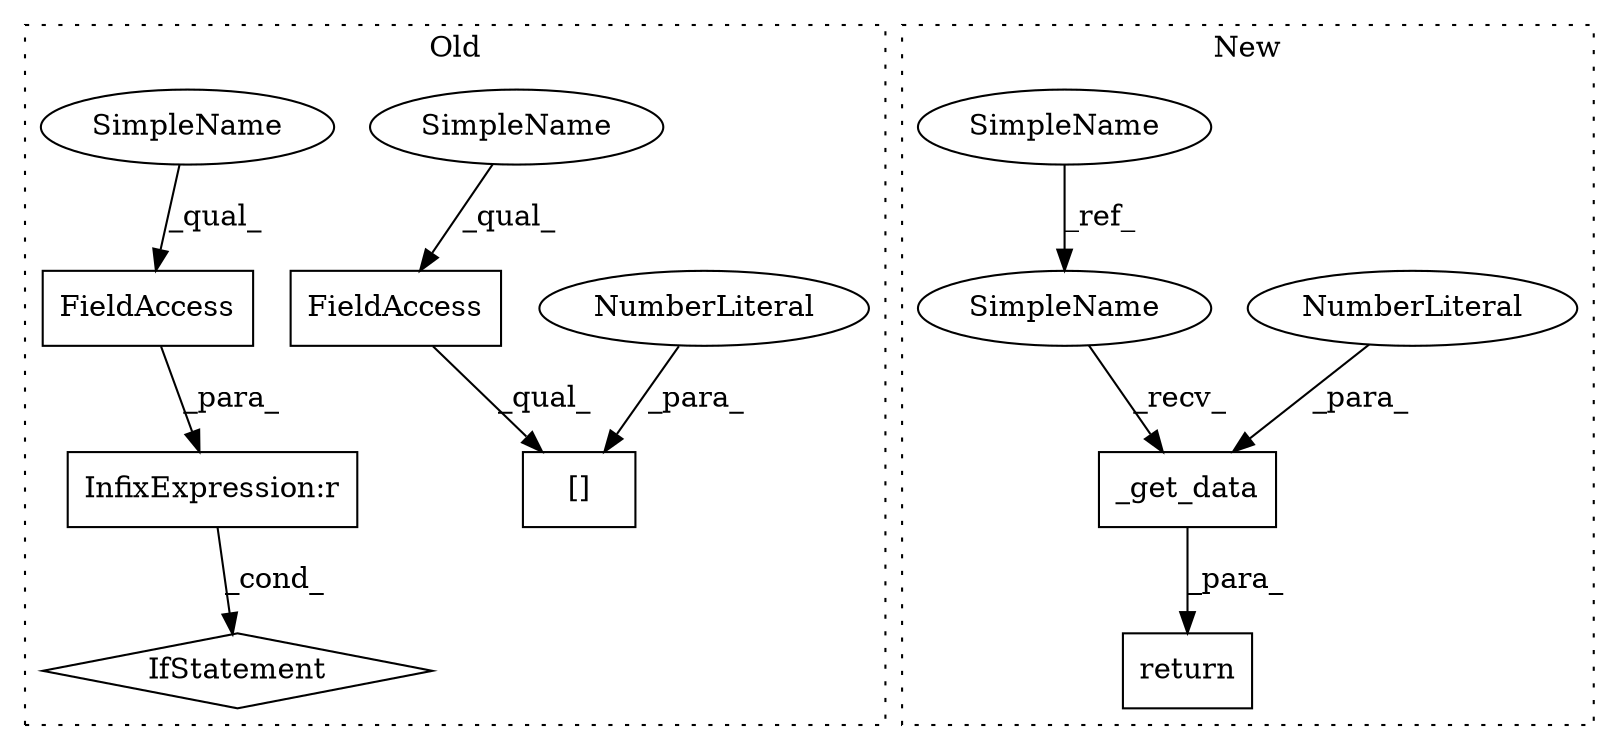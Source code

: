 digraph G {
subgraph cluster0 {
1 [label="[]" a="2" s="1439,1450" l="10,1" shape="box"];
3 [label="FieldAccess" a="22" s="1439" l="9" shape="box"];
5 [label="NumberLiteral" a="34" s="1449" l="1" shape="ellipse"];
8 [label="FieldAccess" a="22" s="1418" l="9" shape="box"];
9 [label="InfixExpression:r" a="27" s="1427" l="4" shape="box"];
10 [label="IfStatement" a="25" s="1436" l="3" shape="diamond"];
12 [label="SimpleName" a="42" s="1439" l="4" shape="ellipse"];
13 [label="SimpleName" a="42" s="1418" l="4" shape="ellipse"];
label = "Old";
style="dotted";
}
subgraph cluster1 {
2 [label="_get_data" a="32" s="1263,1274" l="10,1" shape="box"];
4 [label="return" a="41" s="1251" l="7" shape="box"];
6 [label="NumberLiteral" a="34" s="1273" l="1" shape="ellipse"];
7 [label="SimpleName" a="42" s="1240" l="4" shape="ellipse"];
11 [label="SimpleName" a="42" s="1258" l="4" shape="ellipse"];
label = "New";
style="dotted";
}
2 -> 4 [label="_para_"];
3 -> 1 [label="_qual_"];
5 -> 1 [label="_para_"];
6 -> 2 [label="_para_"];
7 -> 11 [label="_ref_"];
8 -> 9 [label="_para_"];
9 -> 10 [label="_cond_"];
11 -> 2 [label="_recv_"];
12 -> 3 [label="_qual_"];
13 -> 8 [label="_qual_"];
}